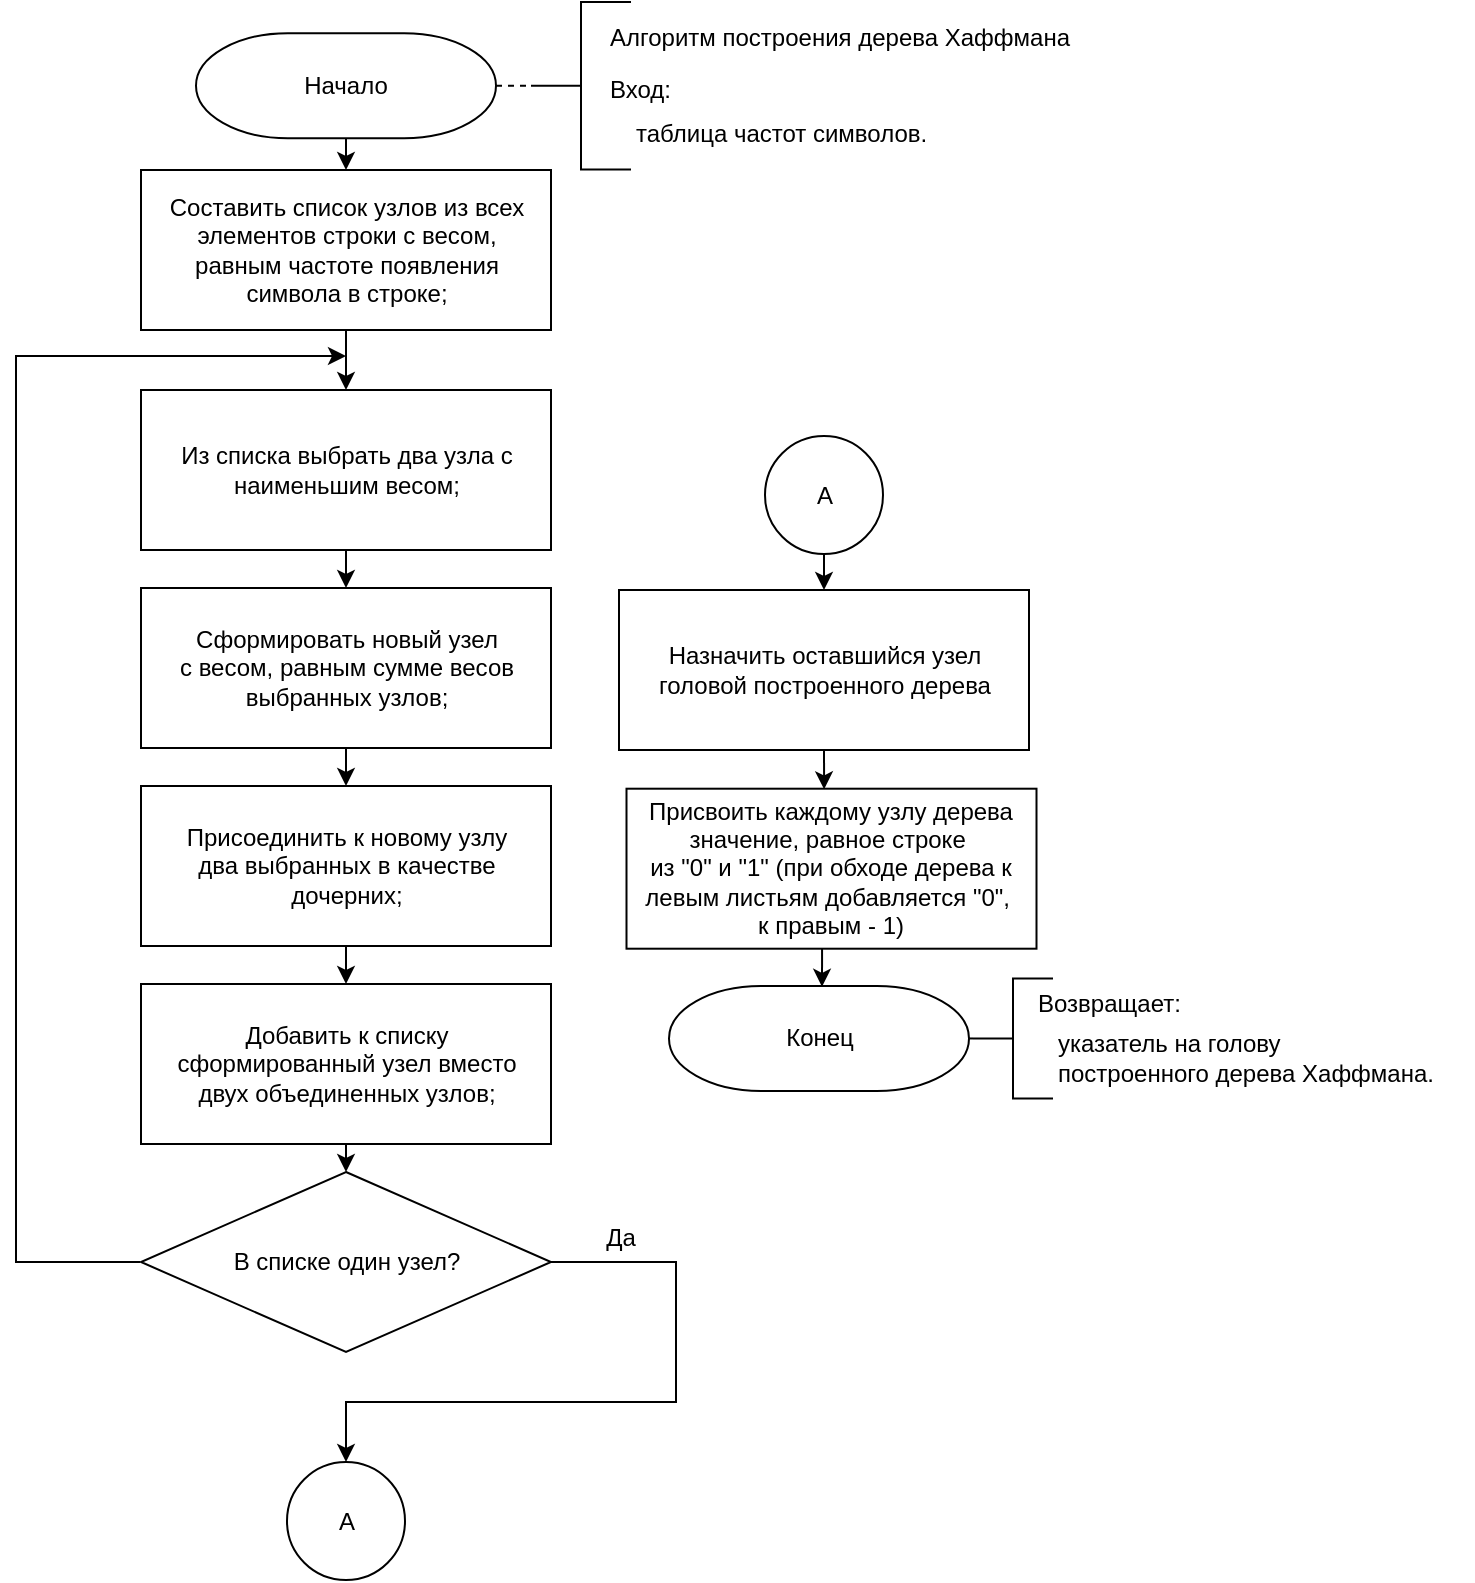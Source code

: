 <mxfile>
    <diagram id="tPg7lvVMtvuBfPQgrAko" name="Страница 1">
        <mxGraphModel dx="1226" dy="1077" grid="1" gridSize="10" guides="1" tooltips="1" connect="1" arrows="1" fold="1" page="1" pageScale="1" pageWidth="827" pageHeight="1169" math="0" shadow="0">
            <root>
                <mxCell id="0"/>
                <mxCell id="1" parent="0"/>
                <mxCell id="76" style="edgeStyle=none;html=1;entryX=0;entryY=0.5;entryDx=0;entryDy=0;entryPerimeter=0;fontSize=12;endArrow=none;endFill=0;dashed=1;exitX=1;exitY=0.5;exitDx=0;exitDy=0;exitPerimeter=0;" parent="1" source="78" target="79" edge="1">
                    <mxGeometry relative="1" as="geometry">
                        <mxPoint x="300" y="91.88" as="sourcePoint"/>
                    </mxGeometry>
                </mxCell>
                <mxCell id="77" style="edgeStyle=none;html=1;exitX=0.5;exitY=1;exitDx=0;exitDy=0;exitPerimeter=0;" parent="1" source="78" target="84" edge="1">
                    <mxGeometry relative="1" as="geometry"/>
                </mxCell>
                <mxCell id="78" value="Начало" style="strokeWidth=1;html=1;shape=mxgraph.flowchart.terminator;whiteSpace=wrap;strokeColor=default;gradientColor=none;" parent="1" vertex="1">
                    <mxGeometry x="150" y="55.63" width="150" height="52.5" as="geometry"/>
                </mxCell>
                <mxCell id="79" value="" style="strokeWidth=1;html=1;shape=mxgraph.flowchart.annotation_2;align=left;labelPosition=right;pointerEvents=1;strokeColor=default;fontSize=13;gradientColor=none;" parent="1" vertex="1">
                    <mxGeometry x="317.5" y="40" width="50" height="83.75" as="geometry"/>
                </mxCell>
                <mxCell id="80" value="&lt;span style=&quot;font-size: 12px;&quot;&gt;&lt;font style=&quot;color: rgb(0, 0, 0);&quot;&gt;Алгоритм построения дерева Хаффмана&lt;/font&gt;&lt;/span&gt;" style="text;html=1;align=left;verticalAlign=middle;resizable=0;points=[];autosize=1;strokeColor=none;fillColor=none;fontSize=13;strokeWidth=1;" parent="1" vertex="1">
                    <mxGeometry x="355" y="42.42" width="260" height="30" as="geometry"/>
                </mxCell>
                <mxCell id="81" value="Вход:" style="text;html=1;align=left;verticalAlign=middle;resizable=0;points=[];autosize=1;strokeColor=none;fillColor=none;fontSize=12;" parent="1" vertex="1">
                    <mxGeometry x="355" y="68.82" width="50" height="30" as="geometry"/>
                </mxCell>
                <mxCell id="82" value="таблица частот символов." style="text;html=1;align=left;verticalAlign=middle;resizable=0;points=[];autosize=1;strokeColor=none;fillColor=none;fontSize=12;" parent="1" vertex="1">
                    <mxGeometry x="367.5" y="91.33" width="170" height="30" as="geometry"/>
                </mxCell>
                <mxCell id="83" style="edgeStyle=none;html=1;exitX=0.5;exitY=1;exitDx=0;exitDy=0;entryX=0.5;entryY=0;entryDx=0;entryDy=0;" parent="1" source="84" target="91" edge="1">
                    <mxGeometry relative="1" as="geometry">
                        <mxPoint x="225" y="259.38" as="targetPoint"/>
                    </mxGeometry>
                </mxCell>
                <mxCell id="84" value="Составить список узлов из всех элементов строки с весом, &lt;br&gt;равным частоте появления &lt;br&gt;символа в строке;" style="rounded=0;whiteSpace=wrap;html=1;strokeColor=default;strokeWidth=1;fontSize=12;gradientColor=none;" parent="1" vertex="1">
                    <mxGeometry x="122.5" y="124" width="205" height="80" as="geometry"/>
                </mxCell>
                <mxCell id="85" value="Конец" style="strokeWidth=1;html=1;shape=mxgraph.flowchart.terminator;whiteSpace=wrap;strokeColor=default;gradientColor=none;" parent="1" vertex="1">
                    <mxGeometry x="386.5" y="531.98" width="150" height="52.5" as="geometry"/>
                </mxCell>
                <mxCell id="86" style="edgeStyle=none;html=1;entryX=0;entryY=0.5;entryDx=0;entryDy=0;entryPerimeter=0;fontSize=12;endArrow=none;endFill=0;dashed=1;exitX=1;exitY=0.5;exitDx=0;exitDy=0;exitPerimeter=0;" parent="1" source="85" target="87" edge="1">
                    <mxGeometry relative="1" as="geometry">
                        <mxPoint x="701.5" y="563.23" as="sourcePoint"/>
                    </mxGeometry>
                </mxCell>
                <mxCell id="87" value="" style="strokeWidth=1;html=1;shape=mxgraph.flowchart.annotation_2;align=left;labelPosition=right;pointerEvents=1;strokeColor=default;fontSize=13;gradientColor=none;" parent="1" vertex="1">
                    <mxGeometry x="538.5" y="528.23" width="40" height="60" as="geometry"/>
                </mxCell>
                <mxCell id="88" value="Возвращает:" style="text;html=1;align=left;verticalAlign=middle;resizable=0;points=[];autosize=1;strokeColor=none;fillColor=none;fontSize=12;" parent="1" vertex="1">
                    <mxGeometry x="568.5" y="526.48" width="100" height="30" as="geometry"/>
                </mxCell>
                <mxCell id="89" value="указатель на голову&amp;nbsp;&lt;div&gt;&lt;font style=&quot;color: rgb(0, 0, 0);&quot;&gt;построенного дерева Хаффмана.&lt;/font&gt;&lt;/div&gt;" style="text;html=1;align=left;verticalAlign=middle;resizable=0;points=[];autosize=1;strokeColor=none;fillColor=none;fontSize=12;" parent="1" vertex="1">
                    <mxGeometry x="578.5" y="548.23" width="210" height="40" as="geometry"/>
                </mxCell>
                <mxCell id="90" style="edgeStyle=orthogonalEdgeStyle;rounded=0;html=1;exitX=0.5;exitY=1;exitDx=0;exitDy=0;entryX=0.5;entryY=0;entryDx=0;entryDy=0;" parent="1" source="91" target="93" edge="1">
                    <mxGeometry relative="1" as="geometry"/>
                </mxCell>
                <mxCell id="91" value="Из списка выбрать два узла с наименьшим весом;" style="rounded=0;whiteSpace=wrap;html=1;strokeColor=default;strokeWidth=1;fontSize=12;gradientColor=none;" parent="1" vertex="1">
                    <mxGeometry x="122.5" y="234" width="205" height="80" as="geometry"/>
                </mxCell>
                <mxCell id="92" style="edgeStyle=orthogonalEdgeStyle;rounded=0;html=1;exitX=0.5;exitY=1;exitDx=0;exitDy=0;entryX=0.5;entryY=0;entryDx=0;entryDy=0;" parent="1" source="93" target="95" edge="1">
                    <mxGeometry relative="1" as="geometry"/>
                </mxCell>
                <mxCell id="93" value="Сформировать новый узел &lt;br&gt;с весом, равным сумме весов выбранных узлов;" style="rounded=0;whiteSpace=wrap;html=1;strokeColor=default;strokeWidth=1;fontSize=12;gradientColor=none;" parent="1" vertex="1">
                    <mxGeometry x="122.5" y="333" width="205" height="80" as="geometry"/>
                </mxCell>
                <mxCell id="94" style="edgeStyle=orthogonalEdgeStyle;rounded=0;html=1;exitX=0.5;exitY=1;exitDx=0;exitDy=0;entryX=0.5;entryY=0;entryDx=0;entryDy=0;" parent="1" source="95" target="97" edge="1">
                    <mxGeometry relative="1" as="geometry"/>
                </mxCell>
                <mxCell id="95" value="Присоединить к новому узлу&lt;br&gt;два выбранных в качестве дочерних;" style="rounded=0;whiteSpace=wrap;html=1;strokeColor=default;strokeWidth=1;fontSize=12;gradientColor=none;" parent="1" vertex="1">
                    <mxGeometry x="122.5" y="432" width="205" height="80" as="geometry"/>
                </mxCell>
                <mxCell id="96" style="edgeStyle=orthogonalEdgeStyle;rounded=0;html=1;exitX=0.5;exitY=1;exitDx=0;exitDy=0;entryX=0.5;entryY=0;entryDx=0;entryDy=0;" parent="1" source="97" target="100" edge="1">
                    <mxGeometry relative="1" as="geometry"/>
                </mxCell>
                <mxCell id="97" value="Добавить к списку сформированный узел вместо &lt;br&gt;двух объединенных узлов;" style="rounded=0;whiteSpace=wrap;html=1;strokeColor=default;strokeWidth=1;fontSize=12;gradientColor=none;" parent="1" vertex="1">
                    <mxGeometry x="122.5" y="531" width="205" height="80" as="geometry"/>
                </mxCell>
                <mxCell id="98" style="edgeStyle=orthogonalEdgeStyle;rounded=0;html=1;" parent="1" edge="1">
                    <mxGeometry relative="1" as="geometry">
                        <mxPoint x="225" y="217" as="targetPoint"/>
                        <Array as="points">
                            <mxPoint x="122" y="670"/>
                            <mxPoint x="60" y="670"/>
                            <mxPoint x="60" y="217"/>
                        </Array>
                        <mxPoint x="122" y="670" as="sourcePoint"/>
                    </mxGeometry>
                </mxCell>
                <mxCell id="99" style="edgeStyle=orthogonalEdgeStyle;rounded=0;html=1;exitX=1;exitY=0.5;exitDx=0;exitDy=0;entryX=0.5;entryY=0;entryDx=0;entryDy=0;" parent="1" source="100" target="109" edge="1">
                    <mxGeometry relative="1" as="geometry">
                        <Array as="points">
                            <mxPoint x="390" y="670"/>
                            <mxPoint x="390" y="740"/>
                            <mxPoint x="225" y="740"/>
                        </Array>
                        <mxPoint x="430" y="670" as="targetPoint"/>
                    </mxGeometry>
                </mxCell>
                <mxCell id="100" value="&lt;font style=&quot;color: rgb(0, 0, 0);&quot;&gt;В списке один узел?&lt;/font&gt;" style="rhombus;whiteSpace=wrap;html=1;" parent="1" vertex="1">
                    <mxGeometry x="122.5" y="625" width="205" height="90" as="geometry"/>
                </mxCell>
                <mxCell id="101" style="edgeStyle=orthogonalEdgeStyle;rounded=0;html=1;exitX=0.477;exitY=1.002;exitDx=0;exitDy=0;entryX=0.509;entryY=0.008;entryDx=0;entryDy=0;entryPerimeter=0;exitPerimeter=0;" parent="1" source="107" target="85" edge="1">
                    <mxGeometry relative="1" as="geometry">
                        <mxPoint x="461.13" y="545.76" as="sourcePoint"/>
                        <mxPoint x="464" y="566.0" as="targetPoint"/>
                        <Array as="points">
                            <mxPoint x="463" y="533"/>
                        </Array>
                    </mxGeometry>
                </mxCell>
                <mxCell id="102" value="Назначить оставшийся узел головой построенного дерева" style="rounded=0;whiteSpace=wrap;html=1;strokeColor=default;strokeWidth=1;fontSize=12;gradientColor=none;" parent="1" vertex="1">
                    <mxGeometry x="361.5" y="334" width="205" height="80" as="geometry"/>
                </mxCell>
                <mxCell id="105" value="Да" style="text;html=1;align=center;verticalAlign=middle;resizable=0;points=[];autosize=1;strokeColor=none;fillColor=none;" parent="1" vertex="1">
                    <mxGeometry x="341.5" y="642.85" width="40" height="30" as="geometry"/>
                </mxCell>
                <mxCell id="107" value="Присвоить каждому узлу дерева значение, равное строке&amp;nbsp;&lt;div&gt;&lt;font&gt;&lt;font&gt;&lt;font style=&quot;color: rgb(0, 0, 0);&quot;&gt;из &quot;0&quot; и &quot;1&quot;&amp;nbsp;&lt;/font&gt;&lt;span style=&quot;background-color: transparent;&quot;&gt;&lt;font style=&quot;color: rgb(0, 0, 0);&quot;&gt;(при обходе дерева&amp;nbsp;&lt;/font&gt;&lt;/span&gt;&lt;span style=&quot;background-color: transparent;&quot;&gt;&lt;font style=&quot;color: rgb(0, 0, 0);&quot;&gt;к левым листьям&amp;nbsp;&lt;/font&gt;&lt;/span&gt;&lt;/font&gt;&lt;span style=&quot;background-color: transparent;&quot;&gt;&lt;font style=&quot;color: rgb(0, 0, 0);&quot;&gt;добавляется &quot;0&quot;,&amp;nbsp;&lt;/font&gt;&lt;/span&gt;&lt;/font&gt;&lt;div&gt;&lt;span style=&quot;background-color: transparent;&quot;&gt;&lt;font style=&quot;color: rgb(0, 0, 0);&quot;&gt;к правым - 1)&lt;/font&gt;&lt;/span&gt;&lt;/div&gt;&lt;/div&gt;" style="rounded=0;whiteSpace=wrap;html=1;strokeColor=default;strokeWidth=1;fontSize=12;gradientColor=none;" parent="1" vertex="1">
                    <mxGeometry x="365.25" y="433.35" width="205" height="80" as="geometry"/>
                </mxCell>
                <mxCell id="108" style="edgeStyle=none;html=1;exitX=0.5;exitY=1;exitDx=0;exitDy=0;entryX=0.482;entryY=0.004;entryDx=0;entryDy=0;entryPerimeter=0;" parent="1" source="102" target="107" edge="1">
                    <mxGeometry relative="1" as="geometry"/>
                </mxCell>
                <mxCell id="109" value="А" style="ellipse;whiteSpace=wrap;html=1;aspect=fixed;" vertex="1" parent="1">
                    <mxGeometry x="195.5" y="770" width="59" height="59" as="geometry"/>
                </mxCell>
                <mxCell id="112" style="edgeStyle=none;html=1;exitX=0.5;exitY=1;exitDx=0;exitDy=0;entryX=0.5;entryY=0;entryDx=0;entryDy=0;" edge="1" parent="1" source="111" target="102">
                    <mxGeometry relative="1" as="geometry"/>
                </mxCell>
                <mxCell id="111" value="А" style="ellipse;whiteSpace=wrap;html=1;aspect=fixed;" vertex="1" parent="1">
                    <mxGeometry x="434.5" y="257" width="59" height="59" as="geometry"/>
                </mxCell>
            </root>
        </mxGraphModel>
    </diagram>
</mxfile>